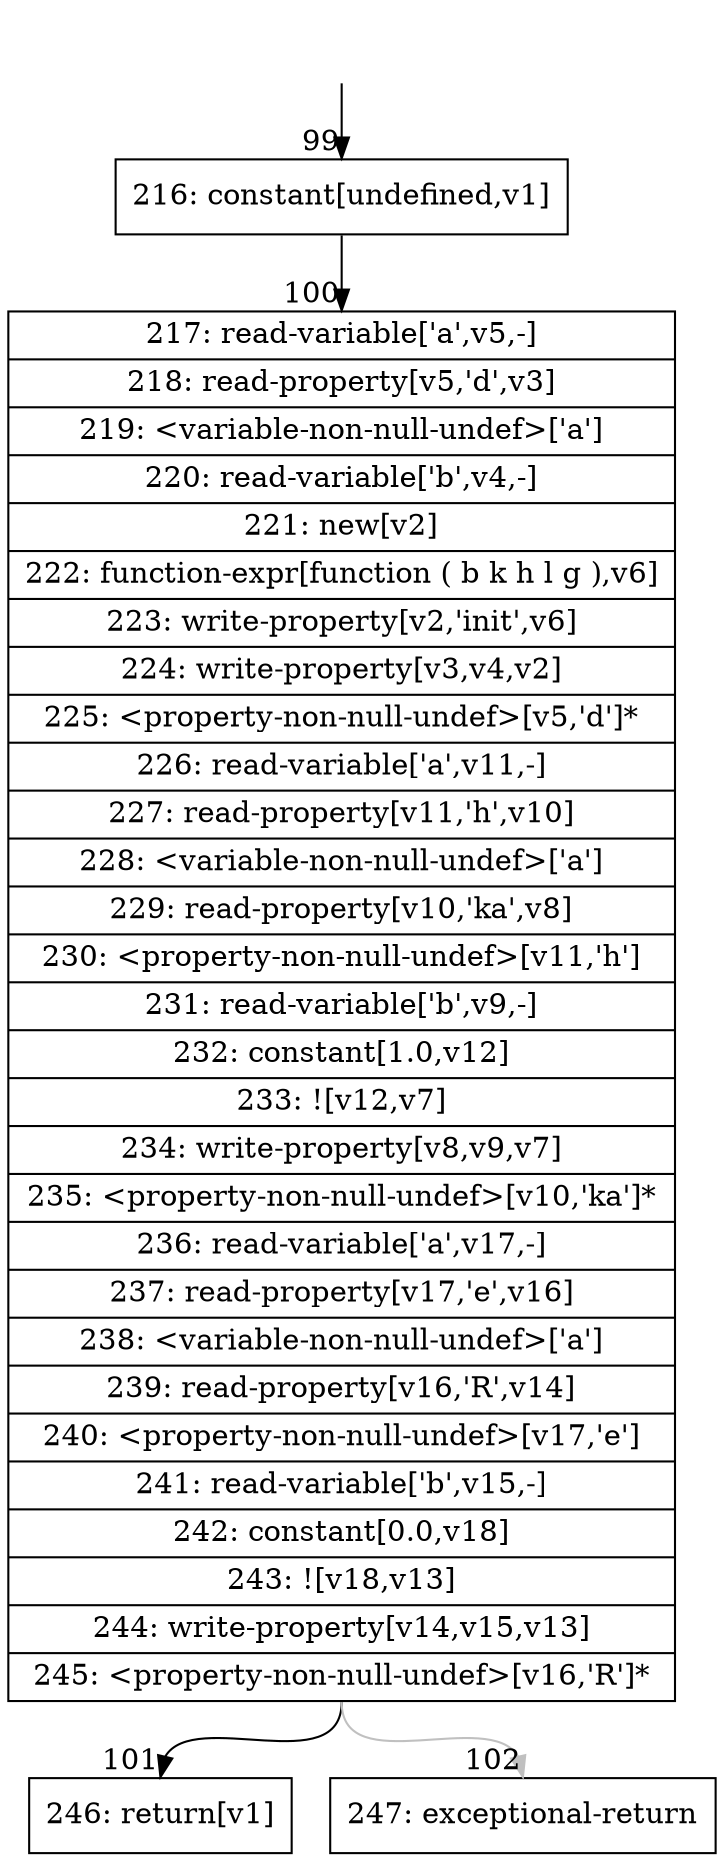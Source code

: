 digraph {
rankdir="TD"
BB_entry11[shape=none,label=""];
BB_entry11 -> BB99 [tailport=s, headport=n, headlabel="    99"]
BB99 [shape=record label="{216: constant[undefined,v1]}" ] 
BB99 -> BB100 [tailport=s, headport=n, headlabel="      100"]
BB100 [shape=record label="{217: read-variable['a',v5,-]|218: read-property[v5,'d',v3]|219: \<variable-non-null-undef\>['a']|220: read-variable['b',v4,-]|221: new[v2]|222: function-expr[function ( b k h l g ),v6]|223: write-property[v2,'init',v6]|224: write-property[v3,v4,v2]|225: \<property-non-null-undef\>[v5,'d']*|226: read-variable['a',v11,-]|227: read-property[v11,'h',v10]|228: \<variable-non-null-undef\>['a']|229: read-property[v10,'ka',v8]|230: \<property-non-null-undef\>[v11,'h']|231: read-variable['b',v9,-]|232: constant[1.0,v12]|233: ![v12,v7]|234: write-property[v8,v9,v7]|235: \<property-non-null-undef\>[v10,'ka']*|236: read-variable['a',v17,-]|237: read-property[v17,'e',v16]|238: \<variable-non-null-undef\>['a']|239: read-property[v16,'R',v14]|240: \<property-non-null-undef\>[v17,'e']|241: read-variable['b',v15,-]|242: constant[0.0,v18]|243: ![v18,v13]|244: write-property[v14,v15,v13]|245: \<property-non-null-undef\>[v16,'R']*}" ] 
BB100 -> BB101 [tailport=s, headport=n, headlabel="      101"]
BB100 -> BB102 [tailport=s, headport=n, color=gray, headlabel="      102"]
BB101 [shape=record label="{246: return[v1]}" ] 
BB102 [shape=record label="{247: exceptional-return}" ] 
}

